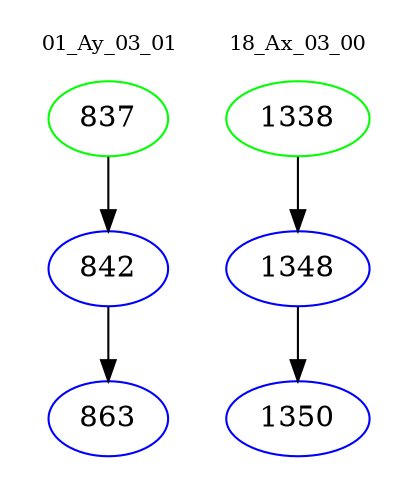 digraph{
subgraph cluster_0 {
color = white
label = "01_Ay_03_01";
fontsize=10;
T0_837 [label="837", color="green"]
T0_837 -> T0_842 [color="black"]
T0_842 [label="842", color="blue"]
T0_842 -> T0_863 [color="black"]
T0_863 [label="863", color="blue"]
}
subgraph cluster_1 {
color = white
label = "18_Ax_03_00";
fontsize=10;
T1_1338 [label="1338", color="green"]
T1_1338 -> T1_1348 [color="black"]
T1_1348 [label="1348", color="blue"]
T1_1348 -> T1_1350 [color="black"]
T1_1350 [label="1350", color="blue"]
}
}
